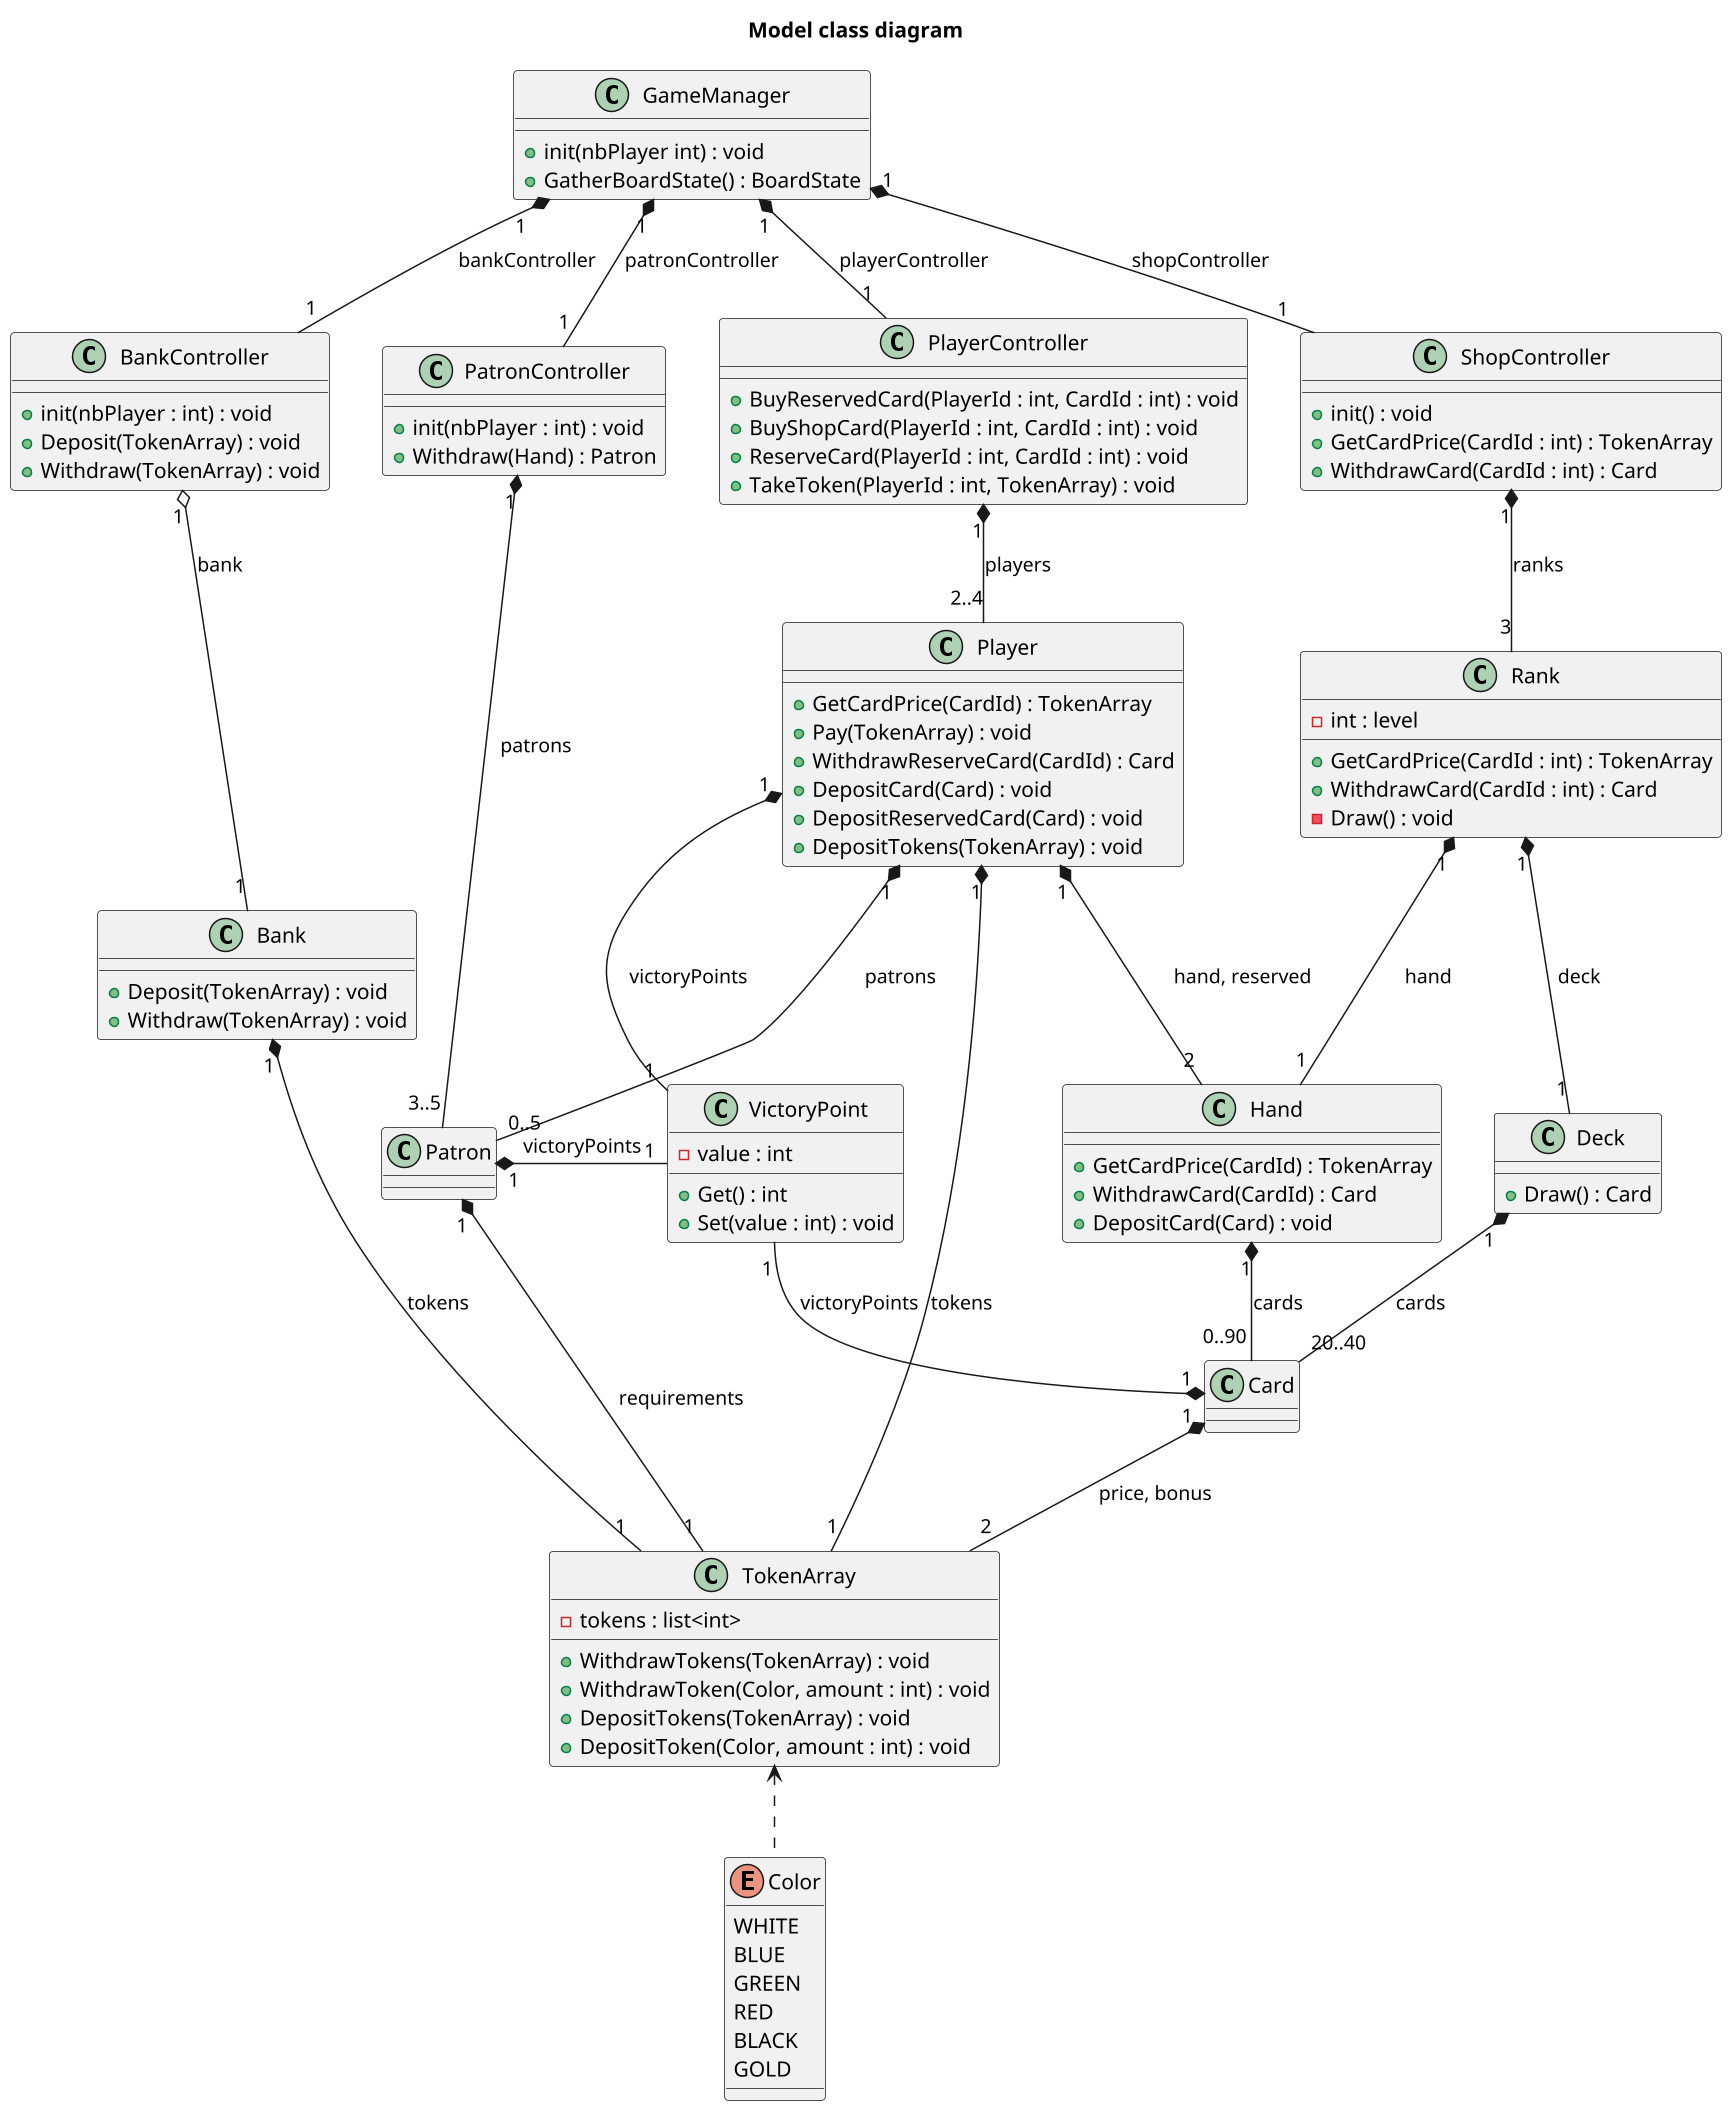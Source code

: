 @startuml classDiagram
title Model class diagram
scale 1.5

GameManager "1" *-- "1" BankController : bankController
GameManager "1" *-- "1" PatronController : patronController
GameManager "1" *-- "1" PlayerController : playerController
GameManager "1" *-- "1" ShopController : shopController

BankController "1" o-down- "1" Bank : bank
Bank "1" *-- "1" TokenArray : tokens

PatronController "1" *-- "3..5" Patron : patrons
Patron "1" *-- "1" TokenArray : requirements

PlayerController "1" *-- "2..4" Player : players
Player "1" *-- "1" TokenArray : tokens
Player "1" *-- "2" Hand : hand, reserved
Player "1" *-- "0..5" Patron : patrons

ShopController "1" *-- "3" Rank : ranks
Rank "1" *-- "1" Hand : hand
Rank "1" *-- "1" Deck : deck

Deck "1" *-- "20..40" Card : cards
Hand "1" *-- "0..90" Card : cards

Card "1" *-- "2" TokenArray : price, bonus
TokenArray <.. Color


BankController .r[hidden]. PatronController
PatronController .r[hidden]. PlayerController
PlayerController .r[hidden]. ShopController



VictoryPoint .r[hidden]. Hand
VictoryPoint "1" -[norank]-* "1" Patron : victoryPoints
VictoryPoint "1" -[norank]-* "1" Card : victoryPoints
VictoryPoint "1" -[norank]-* "1" Player : victoryPoints




class GameManager {
    +init(nbPlayer int) : void
    +GatherBoardState() : BoardState
}


class BankController {
    +init(nbPlayer : int) : void
    +Deposit(TokenArray) : void
    +Withdraw(TokenArray) : void
}

class PatronController {
    +init(nbPlayer : int) : void
    +Withdraw(Hand) : Patron
}

class PlayerController {
    +BuyReservedCard(PlayerId : int, CardId : int) : void
    +BuyShopCard(PlayerId : int, CardId : int) : void
    +ReserveCard(PlayerId : int, CardId : int) : void
    +TakeToken(PlayerId : int, TokenArray) : void
}

class ShopController {
    +init() : void
    +GetCardPrice(CardId : int) : TokenArray
    +WithdrawCard(CardId : int) : Card
}



class Bank {
    +Deposit(TokenArray) : void
    +Withdraw(TokenArray) : void
}



class Player {
    +GetCardPrice(CardId) : TokenArray
    +Pay(TokenArray) : void
    +WithdrawReserveCard(CardId) : Card
    +DepositCard(Card) : void
    +DepositReservedCard(Card) : void
    +DepositTokens(TokenArray) : void
}

class Rank {
    -int : level
    +GetCardPrice(CardId : int) : TokenArray
    +WithdrawCard(CardId : int) : Card
    -Draw() : void
}

class Hand {
    +GetCardPrice(CardId) : TokenArray
    +WithdrawCard(CardId) : Card
    +DepositCard(Card) : void
}

class Deck {
    +Draw() : Card
}


class VictoryPoint {
    -value : int
    +Get() : int
    +Set(value : int) : void
}

class TokenArray {
    -tokens : list<int>
    +WithdrawTokens(TokenArray) : void
    +WithdrawToken(Color, amount : int) : void
    +DepositTokens(TokenArray) : void
    +DepositToken(Color, amount : int) : void
}


enum Color {
    WHITE
    BLUE
    GREEN
    RED
    BLACK
    GOLD
}

@enduml


